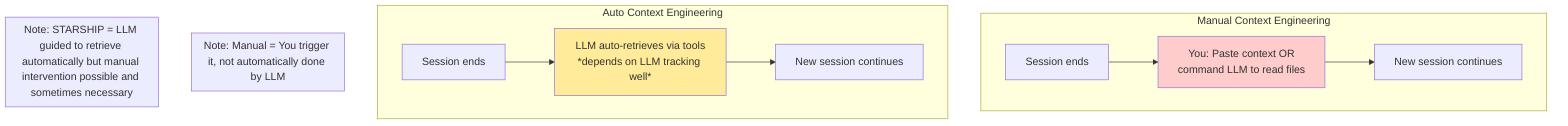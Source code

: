 flowchart TD
    subgraph manual[Manual Context Engineering]
        A1[Session ends] --> A2[You: Paste context OR<br/>command LLM to read files]
        A2 --> A3[New session continues]
    end
    subgraph starship[Auto Context Engineering]
        B1[Session ends] --> B2[LLM auto-retrieves via tools<br/>*depends on LLM tracking well*]
        B2 --> B3[New session continues]
    end
    subgraph note1[Note: Manual = You trigger it, not automatically done by LLM]
    end
    subgraph note2[Note: STARSHIP = LLM guided to retrieve automatically but manual intervention possible and sometimes necessary]
    end
    style A2 fill:#ffcccc
    style B2 fill:#ffeb99